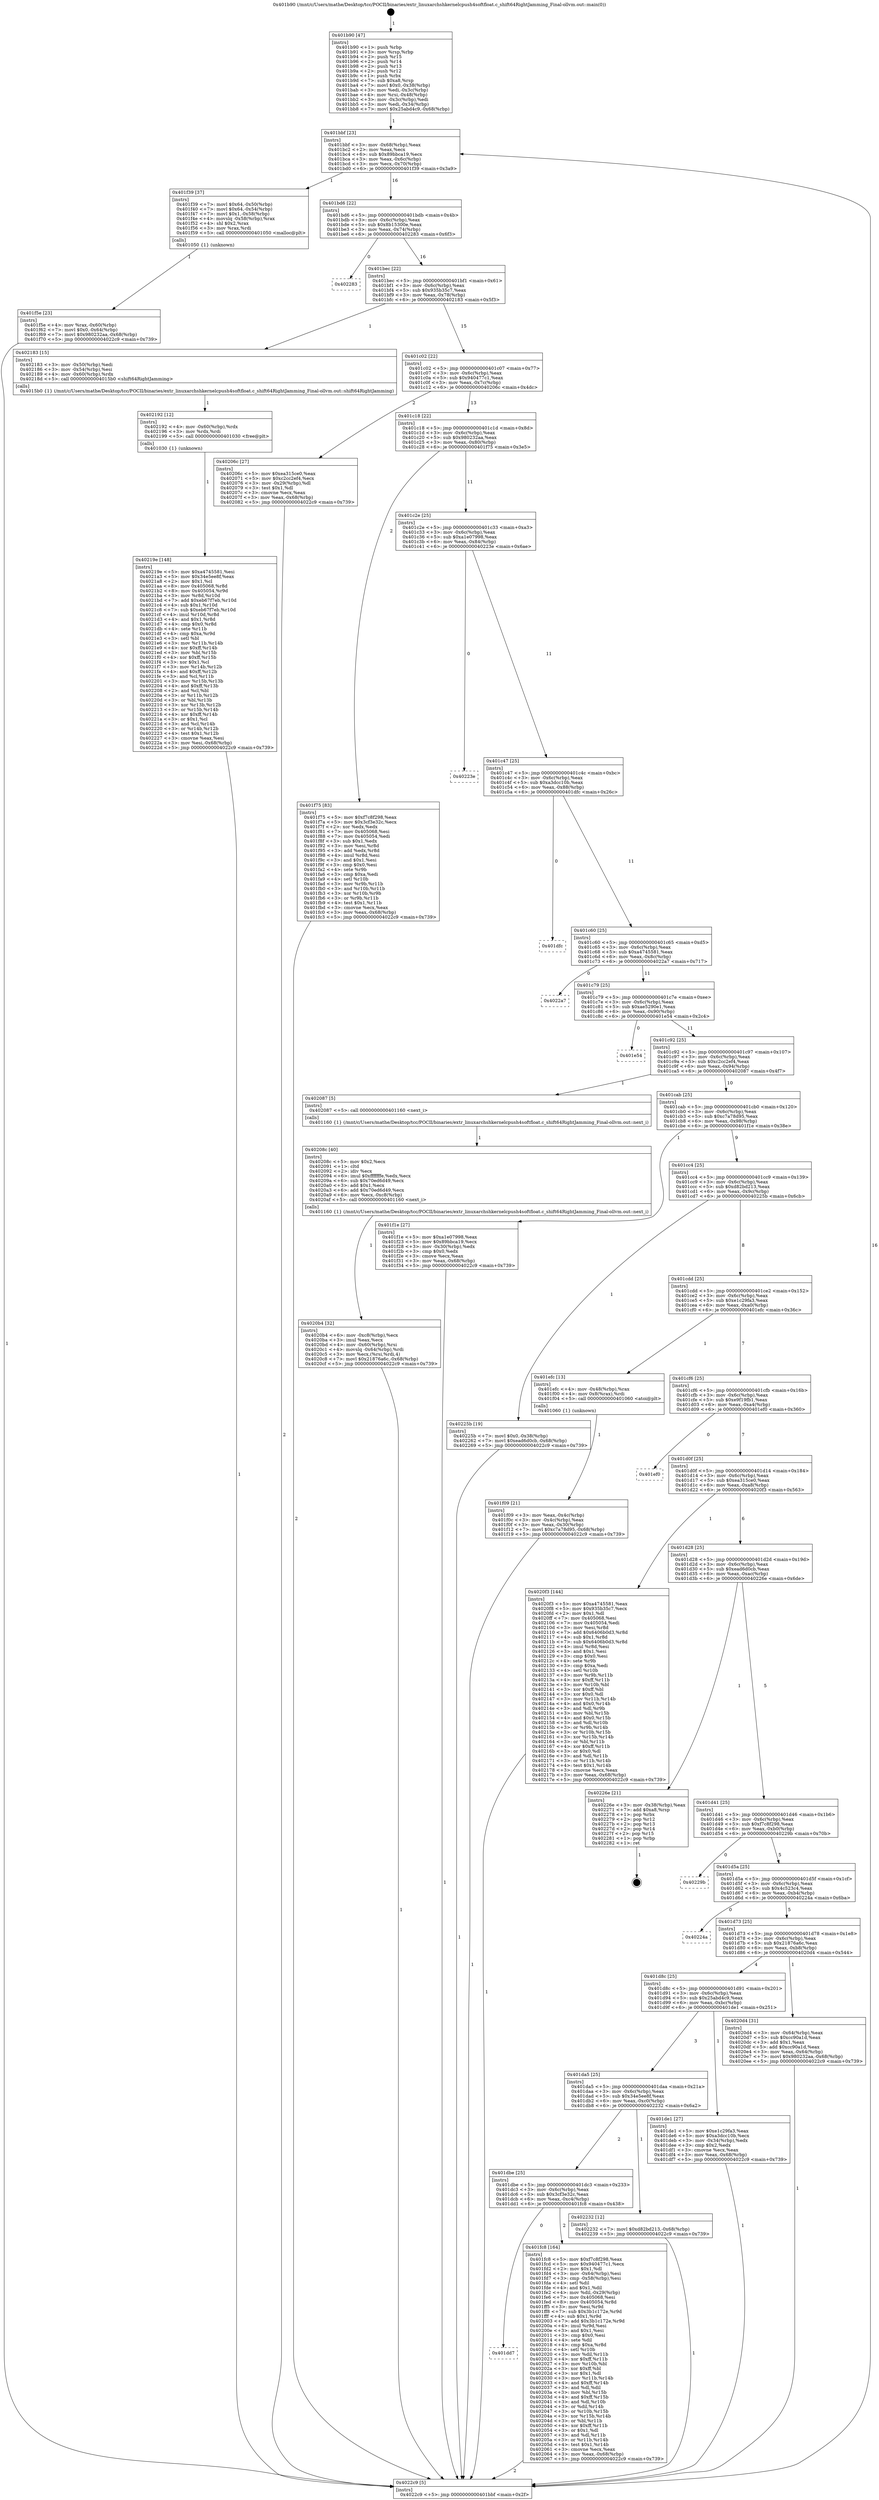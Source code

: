 digraph "0x401b90" {
  label = "0x401b90 (/mnt/c/Users/mathe/Desktop/tcc/POCII/binaries/extr_linuxarchshkernelcpush4softfloat.c_shift64RightJamming_Final-ollvm.out::main(0))"
  labelloc = "t"
  node[shape=record]

  Entry [label="",width=0.3,height=0.3,shape=circle,fillcolor=black,style=filled]
  "0x401bbf" [label="{
     0x401bbf [23]\l
     | [instrs]\l
     &nbsp;&nbsp;0x401bbf \<+3\>: mov -0x68(%rbp),%eax\l
     &nbsp;&nbsp;0x401bc2 \<+2\>: mov %eax,%ecx\l
     &nbsp;&nbsp;0x401bc4 \<+6\>: sub $0x89bbca19,%ecx\l
     &nbsp;&nbsp;0x401bca \<+3\>: mov %eax,-0x6c(%rbp)\l
     &nbsp;&nbsp;0x401bcd \<+3\>: mov %ecx,-0x70(%rbp)\l
     &nbsp;&nbsp;0x401bd0 \<+6\>: je 0000000000401f39 \<main+0x3a9\>\l
  }"]
  "0x401f39" [label="{
     0x401f39 [37]\l
     | [instrs]\l
     &nbsp;&nbsp;0x401f39 \<+7\>: movl $0x64,-0x50(%rbp)\l
     &nbsp;&nbsp;0x401f40 \<+7\>: movl $0x64,-0x54(%rbp)\l
     &nbsp;&nbsp;0x401f47 \<+7\>: movl $0x1,-0x58(%rbp)\l
     &nbsp;&nbsp;0x401f4e \<+4\>: movslq -0x58(%rbp),%rax\l
     &nbsp;&nbsp;0x401f52 \<+4\>: shl $0x2,%rax\l
     &nbsp;&nbsp;0x401f56 \<+3\>: mov %rax,%rdi\l
     &nbsp;&nbsp;0x401f59 \<+5\>: call 0000000000401050 \<malloc@plt\>\l
     | [calls]\l
     &nbsp;&nbsp;0x401050 \{1\} (unknown)\l
  }"]
  "0x401bd6" [label="{
     0x401bd6 [22]\l
     | [instrs]\l
     &nbsp;&nbsp;0x401bd6 \<+5\>: jmp 0000000000401bdb \<main+0x4b\>\l
     &nbsp;&nbsp;0x401bdb \<+3\>: mov -0x6c(%rbp),%eax\l
     &nbsp;&nbsp;0x401bde \<+5\>: sub $0x8b15300e,%eax\l
     &nbsp;&nbsp;0x401be3 \<+3\>: mov %eax,-0x74(%rbp)\l
     &nbsp;&nbsp;0x401be6 \<+6\>: je 0000000000402283 \<main+0x6f3\>\l
  }"]
  Exit [label="",width=0.3,height=0.3,shape=circle,fillcolor=black,style=filled,peripheries=2]
  "0x402283" [label="{
     0x402283\l
  }", style=dashed]
  "0x401bec" [label="{
     0x401bec [22]\l
     | [instrs]\l
     &nbsp;&nbsp;0x401bec \<+5\>: jmp 0000000000401bf1 \<main+0x61\>\l
     &nbsp;&nbsp;0x401bf1 \<+3\>: mov -0x6c(%rbp),%eax\l
     &nbsp;&nbsp;0x401bf4 \<+5\>: sub $0x935b35c7,%eax\l
     &nbsp;&nbsp;0x401bf9 \<+3\>: mov %eax,-0x78(%rbp)\l
     &nbsp;&nbsp;0x401bfc \<+6\>: je 0000000000402183 \<main+0x5f3\>\l
  }"]
  "0x40219e" [label="{
     0x40219e [148]\l
     | [instrs]\l
     &nbsp;&nbsp;0x40219e \<+5\>: mov $0xa4745581,%esi\l
     &nbsp;&nbsp;0x4021a3 \<+5\>: mov $0x34e5ee8f,%eax\l
     &nbsp;&nbsp;0x4021a8 \<+2\>: mov $0x1,%cl\l
     &nbsp;&nbsp;0x4021aa \<+8\>: mov 0x405068,%r8d\l
     &nbsp;&nbsp;0x4021b2 \<+8\>: mov 0x405054,%r9d\l
     &nbsp;&nbsp;0x4021ba \<+3\>: mov %r8d,%r10d\l
     &nbsp;&nbsp;0x4021bd \<+7\>: add $0xeb67f7eb,%r10d\l
     &nbsp;&nbsp;0x4021c4 \<+4\>: sub $0x1,%r10d\l
     &nbsp;&nbsp;0x4021c8 \<+7\>: sub $0xeb67f7eb,%r10d\l
     &nbsp;&nbsp;0x4021cf \<+4\>: imul %r10d,%r8d\l
     &nbsp;&nbsp;0x4021d3 \<+4\>: and $0x1,%r8d\l
     &nbsp;&nbsp;0x4021d7 \<+4\>: cmp $0x0,%r8d\l
     &nbsp;&nbsp;0x4021db \<+4\>: sete %r11b\l
     &nbsp;&nbsp;0x4021df \<+4\>: cmp $0xa,%r9d\l
     &nbsp;&nbsp;0x4021e3 \<+3\>: setl %bl\l
     &nbsp;&nbsp;0x4021e6 \<+3\>: mov %r11b,%r14b\l
     &nbsp;&nbsp;0x4021e9 \<+4\>: xor $0xff,%r14b\l
     &nbsp;&nbsp;0x4021ed \<+3\>: mov %bl,%r15b\l
     &nbsp;&nbsp;0x4021f0 \<+4\>: xor $0xff,%r15b\l
     &nbsp;&nbsp;0x4021f4 \<+3\>: xor $0x1,%cl\l
     &nbsp;&nbsp;0x4021f7 \<+3\>: mov %r14b,%r12b\l
     &nbsp;&nbsp;0x4021fa \<+4\>: and $0xff,%r12b\l
     &nbsp;&nbsp;0x4021fe \<+3\>: and %cl,%r11b\l
     &nbsp;&nbsp;0x402201 \<+3\>: mov %r15b,%r13b\l
     &nbsp;&nbsp;0x402204 \<+4\>: and $0xff,%r13b\l
     &nbsp;&nbsp;0x402208 \<+2\>: and %cl,%bl\l
     &nbsp;&nbsp;0x40220a \<+3\>: or %r11b,%r12b\l
     &nbsp;&nbsp;0x40220d \<+3\>: or %bl,%r13b\l
     &nbsp;&nbsp;0x402210 \<+3\>: xor %r13b,%r12b\l
     &nbsp;&nbsp;0x402213 \<+3\>: or %r15b,%r14b\l
     &nbsp;&nbsp;0x402216 \<+4\>: xor $0xff,%r14b\l
     &nbsp;&nbsp;0x40221a \<+3\>: or $0x1,%cl\l
     &nbsp;&nbsp;0x40221d \<+3\>: and %cl,%r14b\l
     &nbsp;&nbsp;0x402220 \<+3\>: or %r14b,%r12b\l
     &nbsp;&nbsp;0x402223 \<+4\>: test $0x1,%r12b\l
     &nbsp;&nbsp;0x402227 \<+3\>: cmovne %eax,%esi\l
     &nbsp;&nbsp;0x40222a \<+3\>: mov %esi,-0x68(%rbp)\l
     &nbsp;&nbsp;0x40222d \<+5\>: jmp 00000000004022c9 \<main+0x739\>\l
  }"]
  "0x402183" [label="{
     0x402183 [15]\l
     | [instrs]\l
     &nbsp;&nbsp;0x402183 \<+3\>: mov -0x50(%rbp),%edi\l
     &nbsp;&nbsp;0x402186 \<+3\>: mov -0x54(%rbp),%esi\l
     &nbsp;&nbsp;0x402189 \<+4\>: mov -0x60(%rbp),%rdx\l
     &nbsp;&nbsp;0x40218d \<+5\>: call 00000000004015b0 \<shift64RightJamming\>\l
     | [calls]\l
     &nbsp;&nbsp;0x4015b0 \{1\} (/mnt/c/Users/mathe/Desktop/tcc/POCII/binaries/extr_linuxarchshkernelcpush4softfloat.c_shift64RightJamming_Final-ollvm.out::shift64RightJamming)\l
  }"]
  "0x401c02" [label="{
     0x401c02 [22]\l
     | [instrs]\l
     &nbsp;&nbsp;0x401c02 \<+5\>: jmp 0000000000401c07 \<main+0x77\>\l
     &nbsp;&nbsp;0x401c07 \<+3\>: mov -0x6c(%rbp),%eax\l
     &nbsp;&nbsp;0x401c0a \<+5\>: sub $0x940477c1,%eax\l
     &nbsp;&nbsp;0x401c0f \<+3\>: mov %eax,-0x7c(%rbp)\l
     &nbsp;&nbsp;0x401c12 \<+6\>: je 000000000040206c \<main+0x4dc\>\l
  }"]
  "0x402192" [label="{
     0x402192 [12]\l
     | [instrs]\l
     &nbsp;&nbsp;0x402192 \<+4\>: mov -0x60(%rbp),%rdx\l
     &nbsp;&nbsp;0x402196 \<+3\>: mov %rdx,%rdi\l
     &nbsp;&nbsp;0x402199 \<+5\>: call 0000000000401030 \<free@plt\>\l
     | [calls]\l
     &nbsp;&nbsp;0x401030 \{1\} (unknown)\l
  }"]
  "0x40206c" [label="{
     0x40206c [27]\l
     | [instrs]\l
     &nbsp;&nbsp;0x40206c \<+5\>: mov $0xea315ce0,%eax\l
     &nbsp;&nbsp;0x402071 \<+5\>: mov $0xc2cc2ef4,%ecx\l
     &nbsp;&nbsp;0x402076 \<+3\>: mov -0x29(%rbp),%dl\l
     &nbsp;&nbsp;0x402079 \<+3\>: test $0x1,%dl\l
     &nbsp;&nbsp;0x40207c \<+3\>: cmovne %ecx,%eax\l
     &nbsp;&nbsp;0x40207f \<+3\>: mov %eax,-0x68(%rbp)\l
     &nbsp;&nbsp;0x402082 \<+5\>: jmp 00000000004022c9 \<main+0x739\>\l
  }"]
  "0x401c18" [label="{
     0x401c18 [22]\l
     | [instrs]\l
     &nbsp;&nbsp;0x401c18 \<+5\>: jmp 0000000000401c1d \<main+0x8d\>\l
     &nbsp;&nbsp;0x401c1d \<+3\>: mov -0x6c(%rbp),%eax\l
     &nbsp;&nbsp;0x401c20 \<+5\>: sub $0x980232aa,%eax\l
     &nbsp;&nbsp;0x401c25 \<+3\>: mov %eax,-0x80(%rbp)\l
     &nbsp;&nbsp;0x401c28 \<+6\>: je 0000000000401f75 \<main+0x3e5\>\l
  }"]
  "0x4020b4" [label="{
     0x4020b4 [32]\l
     | [instrs]\l
     &nbsp;&nbsp;0x4020b4 \<+6\>: mov -0xc8(%rbp),%ecx\l
     &nbsp;&nbsp;0x4020ba \<+3\>: imul %eax,%ecx\l
     &nbsp;&nbsp;0x4020bd \<+4\>: mov -0x60(%rbp),%rsi\l
     &nbsp;&nbsp;0x4020c1 \<+4\>: movslq -0x64(%rbp),%rdi\l
     &nbsp;&nbsp;0x4020c5 \<+3\>: mov %ecx,(%rsi,%rdi,4)\l
     &nbsp;&nbsp;0x4020c8 \<+7\>: movl $0x21876a6c,-0x68(%rbp)\l
     &nbsp;&nbsp;0x4020cf \<+5\>: jmp 00000000004022c9 \<main+0x739\>\l
  }"]
  "0x401f75" [label="{
     0x401f75 [83]\l
     | [instrs]\l
     &nbsp;&nbsp;0x401f75 \<+5\>: mov $0xf7c8f298,%eax\l
     &nbsp;&nbsp;0x401f7a \<+5\>: mov $0x3cf3e32c,%ecx\l
     &nbsp;&nbsp;0x401f7f \<+2\>: xor %edx,%edx\l
     &nbsp;&nbsp;0x401f81 \<+7\>: mov 0x405068,%esi\l
     &nbsp;&nbsp;0x401f88 \<+7\>: mov 0x405054,%edi\l
     &nbsp;&nbsp;0x401f8f \<+3\>: sub $0x1,%edx\l
     &nbsp;&nbsp;0x401f92 \<+3\>: mov %esi,%r8d\l
     &nbsp;&nbsp;0x401f95 \<+3\>: add %edx,%r8d\l
     &nbsp;&nbsp;0x401f98 \<+4\>: imul %r8d,%esi\l
     &nbsp;&nbsp;0x401f9c \<+3\>: and $0x1,%esi\l
     &nbsp;&nbsp;0x401f9f \<+3\>: cmp $0x0,%esi\l
     &nbsp;&nbsp;0x401fa2 \<+4\>: sete %r9b\l
     &nbsp;&nbsp;0x401fa6 \<+3\>: cmp $0xa,%edi\l
     &nbsp;&nbsp;0x401fa9 \<+4\>: setl %r10b\l
     &nbsp;&nbsp;0x401fad \<+3\>: mov %r9b,%r11b\l
     &nbsp;&nbsp;0x401fb0 \<+3\>: and %r10b,%r11b\l
     &nbsp;&nbsp;0x401fb3 \<+3\>: xor %r10b,%r9b\l
     &nbsp;&nbsp;0x401fb6 \<+3\>: or %r9b,%r11b\l
     &nbsp;&nbsp;0x401fb9 \<+4\>: test $0x1,%r11b\l
     &nbsp;&nbsp;0x401fbd \<+3\>: cmovne %ecx,%eax\l
     &nbsp;&nbsp;0x401fc0 \<+3\>: mov %eax,-0x68(%rbp)\l
     &nbsp;&nbsp;0x401fc3 \<+5\>: jmp 00000000004022c9 \<main+0x739\>\l
  }"]
  "0x401c2e" [label="{
     0x401c2e [25]\l
     | [instrs]\l
     &nbsp;&nbsp;0x401c2e \<+5\>: jmp 0000000000401c33 \<main+0xa3\>\l
     &nbsp;&nbsp;0x401c33 \<+3\>: mov -0x6c(%rbp),%eax\l
     &nbsp;&nbsp;0x401c36 \<+5\>: sub $0xa1e07998,%eax\l
     &nbsp;&nbsp;0x401c3b \<+6\>: mov %eax,-0x84(%rbp)\l
     &nbsp;&nbsp;0x401c41 \<+6\>: je 000000000040223e \<main+0x6ae\>\l
  }"]
  "0x40208c" [label="{
     0x40208c [40]\l
     | [instrs]\l
     &nbsp;&nbsp;0x40208c \<+5\>: mov $0x2,%ecx\l
     &nbsp;&nbsp;0x402091 \<+1\>: cltd\l
     &nbsp;&nbsp;0x402092 \<+2\>: idiv %ecx\l
     &nbsp;&nbsp;0x402094 \<+6\>: imul $0xfffffffe,%edx,%ecx\l
     &nbsp;&nbsp;0x40209a \<+6\>: sub $0x70ed6d49,%ecx\l
     &nbsp;&nbsp;0x4020a0 \<+3\>: add $0x1,%ecx\l
     &nbsp;&nbsp;0x4020a3 \<+6\>: add $0x70ed6d49,%ecx\l
     &nbsp;&nbsp;0x4020a9 \<+6\>: mov %ecx,-0xc8(%rbp)\l
     &nbsp;&nbsp;0x4020af \<+5\>: call 0000000000401160 \<next_i\>\l
     | [calls]\l
     &nbsp;&nbsp;0x401160 \{1\} (/mnt/c/Users/mathe/Desktop/tcc/POCII/binaries/extr_linuxarchshkernelcpush4softfloat.c_shift64RightJamming_Final-ollvm.out::next_i)\l
  }"]
  "0x40223e" [label="{
     0x40223e\l
  }", style=dashed]
  "0x401c47" [label="{
     0x401c47 [25]\l
     | [instrs]\l
     &nbsp;&nbsp;0x401c47 \<+5\>: jmp 0000000000401c4c \<main+0xbc\>\l
     &nbsp;&nbsp;0x401c4c \<+3\>: mov -0x6c(%rbp),%eax\l
     &nbsp;&nbsp;0x401c4f \<+5\>: sub $0xa3dcc10b,%eax\l
     &nbsp;&nbsp;0x401c54 \<+6\>: mov %eax,-0x88(%rbp)\l
     &nbsp;&nbsp;0x401c5a \<+6\>: je 0000000000401dfc \<main+0x26c\>\l
  }"]
  "0x401dd7" [label="{
     0x401dd7\l
  }", style=dashed]
  "0x401dfc" [label="{
     0x401dfc\l
  }", style=dashed]
  "0x401c60" [label="{
     0x401c60 [25]\l
     | [instrs]\l
     &nbsp;&nbsp;0x401c60 \<+5\>: jmp 0000000000401c65 \<main+0xd5\>\l
     &nbsp;&nbsp;0x401c65 \<+3\>: mov -0x6c(%rbp),%eax\l
     &nbsp;&nbsp;0x401c68 \<+5\>: sub $0xa4745581,%eax\l
     &nbsp;&nbsp;0x401c6d \<+6\>: mov %eax,-0x8c(%rbp)\l
     &nbsp;&nbsp;0x401c73 \<+6\>: je 00000000004022a7 \<main+0x717\>\l
  }"]
  "0x401fc8" [label="{
     0x401fc8 [164]\l
     | [instrs]\l
     &nbsp;&nbsp;0x401fc8 \<+5\>: mov $0xf7c8f298,%eax\l
     &nbsp;&nbsp;0x401fcd \<+5\>: mov $0x940477c1,%ecx\l
     &nbsp;&nbsp;0x401fd2 \<+2\>: mov $0x1,%dl\l
     &nbsp;&nbsp;0x401fd4 \<+3\>: mov -0x64(%rbp),%esi\l
     &nbsp;&nbsp;0x401fd7 \<+3\>: cmp -0x58(%rbp),%esi\l
     &nbsp;&nbsp;0x401fda \<+4\>: setl %dil\l
     &nbsp;&nbsp;0x401fde \<+4\>: and $0x1,%dil\l
     &nbsp;&nbsp;0x401fe2 \<+4\>: mov %dil,-0x29(%rbp)\l
     &nbsp;&nbsp;0x401fe6 \<+7\>: mov 0x405068,%esi\l
     &nbsp;&nbsp;0x401fed \<+8\>: mov 0x405054,%r8d\l
     &nbsp;&nbsp;0x401ff5 \<+3\>: mov %esi,%r9d\l
     &nbsp;&nbsp;0x401ff8 \<+7\>: sub $0x3b1c172e,%r9d\l
     &nbsp;&nbsp;0x401fff \<+4\>: sub $0x1,%r9d\l
     &nbsp;&nbsp;0x402003 \<+7\>: add $0x3b1c172e,%r9d\l
     &nbsp;&nbsp;0x40200a \<+4\>: imul %r9d,%esi\l
     &nbsp;&nbsp;0x40200e \<+3\>: and $0x1,%esi\l
     &nbsp;&nbsp;0x402011 \<+3\>: cmp $0x0,%esi\l
     &nbsp;&nbsp;0x402014 \<+4\>: sete %dil\l
     &nbsp;&nbsp;0x402018 \<+4\>: cmp $0xa,%r8d\l
     &nbsp;&nbsp;0x40201c \<+4\>: setl %r10b\l
     &nbsp;&nbsp;0x402020 \<+3\>: mov %dil,%r11b\l
     &nbsp;&nbsp;0x402023 \<+4\>: xor $0xff,%r11b\l
     &nbsp;&nbsp;0x402027 \<+3\>: mov %r10b,%bl\l
     &nbsp;&nbsp;0x40202a \<+3\>: xor $0xff,%bl\l
     &nbsp;&nbsp;0x40202d \<+3\>: xor $0x1,%dl\l
     &nbsp;&nbsp;0x402030 \<+3\>: mov %r11b,%r14b\l
     &nbsp;&nbsp;0x402033 \<+4\>: and $0xff,%r14b\l
     &nbsp;&nbsp;0x402037 \<+3\>: and %dl,%dil\l
     &nbsp;&nbsp;0x40203a \<+3\>: mov %bl,%r15b\l
     &nbsp;&nbsp;0x40203d \<+4\>: and $0xff,%r15b\l
     &nbsp;&nbsp;0x402041 \<+3\>: and %dl,%r10b\l
     &nbsp;&nbsp;0x402044 \<+3\>: or %dil,%r14b\l
     &nbsp;&nbsp;0x402047 \<+3\>: or %r10b,%r15b\l
     &nbsp;&nbsp;0x40204a \<+3\>: xor %r15b,%r14b\l
     &nbsp;&nbsp;0x40204d \<+3\>: or %bl,%r11b\l
     &nbsp;&nbsp;0x402050 \<+4\>: xor $0xff,%r11b\l
     &nbsp;&nbsp;0x402054 \<+3\>: or $0x1,%dl\l
     &nbsp;&nbsp;0x402057 \<+3\>: and %dl,%r11b\l
     &nbsp;&nbsp;0x40205a \<+3\>: or %r11b,%r14b\l
     &nbsp;&nbsp;0x40205d \<+4\>: test $0x1,%r14b\l
     &nbsp;&nbsp;0x402061 \<+3\>: cmovne %ecx,%eax\l
     &nbsp;&nbsp;0x402064 \<+3\>: mov %eax,-0x68(%rbp)\l
     &nbsp;&nbsp;0x402067 \<+5\>: jmp 00000000004022c9 \<main+0x739\>\l
  }"]
  "0x4022a7" [label="{
     0x4022a7\l
  }", style=dashed]
  "0x401c79" [label="{
     0x401c79 [25]\l
     | [instrs]\l
     &nbsp;&nbsp;0x401c79 \<+5\>: jmp 0000000000401c7e \<main+0xee\>\l
     &nbsp;&nbsp;0x401c7e \<+3\>: mov -0x6c(%rbp),%eax\l
     &nbsp;&nbsp;0x401c81 \<+5\>: sub $0xae5290e1,%eax\l
     &nbsp;&nbsp;0x401c86 \<+6\>: mov %eax,-0x90(%rbp)\l
     &nbsp;&nbsp;0x401c8c \<+6\>: je 0000000000401e54 \<main+0x2c4\>\l
  }"]
  "0x401dbe" [label="{
     0x401dbe [25]\l
     | [instrs]\l
     &nbsp;&nbsp;0x401dbe \<+5\>: jmp 0000000000401dc3 \<main+0x233\>\l
     &nbsp;&nbsp;0x401dc3 \<+3\>: mov -0x6c(%rbp),%eax\l
     &nbsp;&nbsp;0x401dc6 \<+5\>: sub $0x3cf3e32c,%eax\l
     &nbsp;&nbsp;0x401dcb \<+6\>: mov %eax,-0xc4(%rbp)\l
     &nbsp;&nbsp;0x401dd1 \<+6\>: je 0000000000401fc8 \<main+0x438\>\l
  }"]
  "0x401e54" [label="{
     0x401e54\l
  }", style=dashed]
  "0x401c92" [label="{
     0x401c92 [25]\l
     | [instrs]\l
     &nbsp;&nbsp;0x401c92 \<+5\>: jmp 0000000000401c97 \<main+0x107\>\l
     &nbsp;&nbsp;0x401c97 \<+3\>: mov -0x6c(%rbp),%eax\l
     &nbsp;&nbsp;0x401c9a \<+5\>: sub $0xc2cc2ef4,%eax\l
     &nbsp;&nbsp;0x401c9f \<+6\>: mov %eax,-0x94(%rbp)\l
     &nbsp;&nbsp;0x401ca5 \<+6\>: je 0000000000402087 \<main+0x4f7\>\l
  }"]
  "0x402232" [label="{
     0x402232 [12]\l
     | [instrs]\l
     &nbsp;&nbsp;0x402232 \<+7\>: movl $0xd82bd213,-0x68(%rbp)\l
     &nbsp;&nbsp;0x402239 \<+5\>: jmp 00000000004022c9 \<main+0x739\>\l
  }"]
  "0x402087" [label="{
     0x402087 [5]\l
     | [instrs]\l
     &nbsp;&nbsp;0x402087 \<+5\>: call 0000000000401160 \<next_i\>\l
     | [calls]\l
     &nbsp;&nbsp;0x401160 \{1\} (/mnt/c/Users/mathe/Desktop/tcc/POCII/binaries/extr_linuxarchshkernelcpush4softfloat.c_shift64RightJamming_Final-ollvm.out::next_i)\l
  }"]
  "0x401cab" [label="{
     0x401cab [25]\l
     | [instrs]\l
     &nbsp;&nbsp;0x401cab \<+5\>: jmp 0000000000401cb0 \<main+0x120\>\l
     &nbsp;&nbsp;0x401cb0 \<+3\>: mov -0x6c(%rbp),%eax\l
     &nbsp;&nbsp;0x401cb3 \<+5\>: sub $0xc7a78d95,%eax\l
     &nbsp;&nbsp;0x401cb8 \<+6\>: mov %eax,-0x98(%rbp)\l
     &nbsp;&nbsp;0x401cbe \<+6\>: je 0000000000401f1e \<main+0x38e\>\l
  }"]
  "0x401f5e" [label="{
     0x401f5e [23]\l
     | [instrs]\l
     &nbsp;&nbsp;0x401f5e \<+4\>: mov %rax,-0x60(%rbp)\l
     &nbsp;&nbsp;0x401f62 \<+7\>: movl $0x0,-0x64(%rbp)\l
     &nbsp;&nbsp;0x401f69 \<+7\>: movl $0x980232aa,-0x68(%rbp)\l
     &nbsp;&nbsp;0x401f70 \<+5\>: jmp 00000000004022c9 \<main+0x739\>\l
  }"]
  "0x401f1e" [label="{
     0x401f1e [27]\l
     | [instrs]\l
     &nbsp;&nbsp;0x401f1e \<+5\>: mov $0xa1e07998,%eax\l
     &nbsp;&nbsp;0x401f23 \<+5\>: mov $0x89bbca19,%ecx\l
     &nbsp;&nbsp;0x401f28 \<+3\>: mov -0x30(%rbp),%edx\l
     &nbsp;&nbsp;0x401f2b \<+3\>: cmp $0x0,%edx\l
     &nbsp;&nbsp;0x401f2e \<+3\>: cmove %ecx,%eax\l
     &nbsp;&nbsp;0x401f31 \<+3\>: mov %eax,-0x68(%rbp)\l
     &nbsp;&nbsp;0x401f34 \<+5\>: jmp 00000000004022c9 \<main+0x739\>\l
  }"]
  "0x401cc4" [label="{
     0x401cc4 [25]\l
     | [instrs]\l
     &nbsp;&nbsp;0x401cc4 \<+5\>: jmp 0000000000401cc9 \<main+0x139\>\l
     &nbsp;&nbsp;0x401cc9 \<+3\>: mov -0x6c(%rbp),%eax\l
     &nbsp;&nbsp;0x401ccc \<+5\>: sub $0xd82bd213,%eax\l
     &nbsp;&nbsp;0x401cd1 \<+6\>: mov %eax,-0x9c(%rbp)\l
     &nbsp;&nbsp;0x401cd7 \<+6\>: je 000000000040225b \<main+0x6cb\>\l
  }"]
  "0x401f09" [label="{
     0x401f09 [21]\l
     | [instrs]\l
     &nbsp;&nbsp;0x401f09 \<+3\>: mov %eax,-0x4c(%rbp)\l
     &nbsp;&nbsp;0x401f0c \<+3\>: mov -0x4c(%rbp),%eax\l
     &nbsp;&nbsp;0x401f0f \<+3\>: mov %eax,-0x30(%rbp)\l
     &nbsp;&nbsp;0x401f12 \<+7\>: movl $0xc7a78d95,-0x68(%rbp)\l
     &nbsp;&nbsp;0x401f19 \<+5\>: jmp 00000000004022c9 \<main+0x739\>\l
  }"]
  "0x40225b" [label="{
     0x40225b [19]\l
     | [instrs]\l
     &nbsp;&nbsp;0x40225b \<+7\>: movl $0x0,-0x38(%rbp)\l
     &nbsp;&nbsp;0x402262 \<+7\>: movl $0xead6d0cb,-0x68(%rbp)\l
     &nbsp;&nbsp;0x402269 \<+5\>: jmp 00000000004022c9 \<main+0x739\>\l
  }"]
  "0x401cdd" [label="{
     0x401cdd [25]\l
     | [instrs]\l
     &nbsp;&nbsp;0x401cdd \<+5\>: jmp 0000000000401ce2 \<main+0x152\>\l
     &nbsp;&nbsp;0x401ce2 \<+3\>: mov -0x6c(%rbp),%eax\l
     &nbsp;&nbsp;0x401ce5 \<+5\>: sub $0xe1c29fa3,%eax\l
     &nbsp;&nbsp;0x401cea \<+6\>: mov %eax,-0xa0(%rbp)\l
     &nbsp;&nbsp;0x401cf0 \<+6\>: je 0000000000401efc \<main+0x36c\>\l
  }"]
  "0x401b90" [label="{
     0x401b90 [47]\l
     | [instrs]\l
     &nbsp;&nbsp;0x401b90 \<+1\>: push %rbp\l
     &nbsp;&nbsp;0x401b91 \<+3\>: mov %rsp,%rbp\l
     &nbsp;&nbsp;0x401b94 \<+2\>: push %r15\l
     &nbsp;&nbsp;0x401b96 \<+2\>: push %r14\l
     &nbsp;&nbsp;0x401b98 \<+2\>: push %r13\l
     &nbsp;&nbsp;0x401b9a \<+2\>: push %r12\l
     &nbsp;&nbsp;0x401b9c \<+1\>: push %rbx\l
     &nbsp;&nbsp;0x401b9d \<+7\>: sub $0xa8,%rsp\l
     &nbsp;&nbsp;0x401ba4 \<+7\>: movl $0x0,-0x38(%rbp)\l
     &nbsp;&nbsp;0x401bab \<+3\>: mov %edi,-0x3c(%rbp)\l
     &nbsp;&nbsp;0x401bae \<+4\>: mov %rsi,-0x48(%rbp)\l
     &nbsp;&nbsp;0x401bb2 \<+3\>: mov -0x3c(%rbp),%edi\l
     &nbsp;&nbsp;0x401bb5 \<+3\>: mov %edi,-0x34(%rbp)\l
     &nbsp;&nbsp;0x401bb8 \<+7\>: movl $0x25abd4c9,-0x68(%rbp)\l
  }"]
  "0x401efc" [label="{
     0x401efc [13]\l
     | [instrs]\l
     &nbsp;&nbsp;0x401efc \<+4\>: mov -0x48(%rbp),%rax\l
     &nbsp;&nbsp;0x401f00 \<+4\>: mov 0x8(%rax),%rdi\l
     &nbsp;&nbsp;0x401f04 \<+5\>: call 0000000000401060 \<atoi@plt\>\l
     | [calls]\l
     &nbsp;&nbsp;0x401060 \{1\} (unknown)\l
  }"]
  "0x401cf6" [label="{
     0x401cf6 [25]\l
     | [instrs]\l
     &nbsp;&nbsp;0x401cf6 \<+5\>: jmp 0000000000401cfb \<main+0x16b\>\l
     &nbsp;&nbsp;0x401cfb \<+3\>: mov -0x6c(%rbp),%eax\l
     &nbsp;&nbsp;0x401cfe \<+5\>: sub $0xe9f19fb1,%eax\l
     &nbsp;&nbsp;0x401d03 \<+6\>: mov %eax,-0xa4(%rbp)\l
     &nbsp;&nbsp;0x401d09 \<+6\>: je 0000000000401ef0 \<main+0x360\>\l
  }"]
  "0x4022c9" [label="{
     0x4022c9 [5]\l
     | [instrs]\l
     &nbsp;&nbsp;0x4022c9 \<+5\>: jmp 0000000000401bbf \<main+0x2f\>\l
  }"]
  "0x401ef0" [label="{
     0x401ef0\l
  }", style=dashed]
  "0x401d0f" [label="{
     0x401d0f [25]\l
     | [instrs]\l
     &nbsp;&nbsp;0x401d0f \<+5\>: jmp 0000000000401d14 \<main+0x184\>\l
     &nbsp;&nbsp;0x401d14 \<+3\>: mov -0x6c(%rbp),%eax\l
     &nbsp;&nbsp;0x401d17 \<+5\>: sub $0xea315ce0,%eax\l
     &nbsp;&nbsp;0x401d1c \<+6\>: mov %eax,-0xa8(%rbp)\l
     &nbsp;&nbsp;0x401d22 \<+6\>: je 00000000004020f3 \<main+0x563\>\l
  }"]
  "0x401da5" [label="{
     0x401da5 [25]\l
     | [instrs]\l
     &nbsp;&nbsp;0x401da5 \<+5\>: jmp 0000000000401daa \<main+0x21a\>\l
     &nbsp;&nbsp;0x401daa \<+3\>: mov -0x6c(%rbp),%eax\l
     &nbsp;&nbsp;0x401dad \<+5\>: sub $0x34e5ee8f,%eax\l
     &nbsp;&nbsp;0x401db2 \<+6\>: mov %eax,-0xc0(%rbp)\l
     &nbsp;&nbsp;0x401db8 \<+6\>: je 0000000000402232 \<main+0x6a2\>\l
  }"]
  "0x4020f3" [label="{
     0x4020f3 [144]\l
     | [instrs]\l
     &nbsp;&nbsp;0x4020f3 \<+5\>: mov $0xa4745581,%eax\l
     &nbsp;&nbsp;0x4020f8 \<+5\>: mov $0x935b35c7,%ecx\l
     &nbsp;&nbsp;0x4020fd \<+2\>: mov $0x1,%dl\l
     &nbsp;&nbsp;0x4020ff \<+7\>: mov 0x405068,%esi\l
     &nbsp;&nbsp;0x402106 \<+7\>: mov 0x405054,%edi\l
     &nbsp;&nbsp;0x40210d \<+3\>: mov %esi,%r8d\l
     &nbsp;&nbsp;0x402110 \<+7\>: add $0x6406b0d3,%r8d\l
     &nbsp;&nbsp;0x402117 \<+4\>: sub $0x1,%r8d\l
     &nbsp;&nbsp;0x40211b \<+7\>: sub $0x6406b0d3,%r8d\l
     &nbsp;&nbsp;0x402122 \<+4\>: imul %r8d,%esi\l
     &nbsp;&nbsp;0x402126 \<+3\>: and $0x1,%esi\l
     &nbsp;&nbsp;0x402129 \<+3\>: cmp $0x0,%esi\l
     &nbsp;&nbsp;0x40212c \<+4\>: sete %r9b\l
     &nbsp;&nbsp;0x402130 \<+3\>: cmp $0xa,%edi\l
     &nbsp;&nbsp;0x402133 \<+4\>: setl %r10b\l
     &nbsp;&nbsp;0x402137 \<+3\>: mov %r9b,%r11b\l
     &nbsp;&nbsp;0x40213a \<+4\>: xor $0xff,%r11b\l
     &nbsp;&nbsp;0x40213e \<+3\>: mov %r10b,%bl\l
     &nbsp;&nbsp;0x402141 \<+3\>: xor $0xff,%bl\l
     &nbsp;&nbsp;0x402144 \<+3\>: xor $0x0,%dl\l
     &nbsp;&nbsp;0x402147 \<+3\>: mov %r11b,%r14b\l
     &nbsp;&nbsp;0x40214a \<+4\>: and $0x0,%r14b\l
     &nbsp;&nbsp;0x40214e \<+3\>: and %dl,%r9b\l
     &nbsp;&nbsp;0x402151 \<+3\>: mov %bl,%r15b\l
     &nbsp;&nbsp;0x402154 \<+4\>: and $0x0,%r15b\l
     &nbsp;&nbsp;0x402158 \<+3\>: and %dl,%r10b\l
     &nbsp;&nbsp;0x40215b \<+3\>: or %r9b,%r14b\l
     &nbsp;&nbsp;0x40215e \<+3\>: or %r10b,%r15b\l
     &nbsp;&nbsp;0x402161 \<+3\>: xor %r15b,%r14b\l
     &nbsp;&nbsp;0x402164 \<+3\>: or %bl,%r11b\l
     &nbsp;&nbsp;0x402167 \<+4\>: xor $0xff,%r11b\l
     &nbsp;&nbsp;0x40216b \<+3\>: or $0x0,%dl\l
     &nbsp;&nbsp;0x40216e \<+3\>: and %dl,%r11b\l
     &nbsp;&nbsp;0x402171 \<+3\>: or %r11b,%r14b\l
     &nbsp;&nbsp;0x402174 \<+4\>: test $0x1,%r14b\l
     &nbsp;&nbsp;0x402178 \<+3\>: cmovne %ecx,%eax\l
     &nbsp;&nbsp;0x40217b \<+3\>: mov %eax,-0x68(%rbp)\l
     &nbsp;&nbsp;0x40217e \<+5\>: jmp 00000000004022c9 \<main+0x739\>\l
  }"]
  "0x401d28" [label="{
     0x401d28 [25]\l
     | [instrs]\l
     &nbsp;&nbsp;0x401d28 \<+5\>: jmp 0000000000401d2d \<main+0x19d\>\l
     &nbsp;&nbsp;0x401d2d \<+3\>: mov -0x6c(%rbp),%eax\l
     &nbsp;&nbsp;0x401d30 \<+5\>: sub $0xead6d0cb,%eax\l
     &nbsp;&nbsp;0x401d35 \<+6\>: mov %eax,-0xac(%rbp)\l
     &nbsp;&nbsp;0x401d3b \<+6\>: je 000000000040226e \<main+0x6de\>\l
  }"]
  "0x401de1" [label="{
     0x401de1 [27]\l
     | [instrs]\l
     &nbsp;&nbsp;0x401de1 \<+5\>: mov $0xe1c29fa3,%eax\l
     &nbsp;&nbsp;0x401de6 \<+5\>: mov $0xa3dcc10b,%ecx\l
     &nbsp;&nbsp;0x401deb \<+3\>: mov -0x34(%rbp),%edx\l
     &nbsp;&nbsp;0x401dee \<+3\>: cmp $0x2,%edx\l
     &nbsp;&nbsp;0x401df1 \<+3\>: cmovne %ecx,%eax\l
     &nbsp;&nbsp;0x401df4 \<+3\>: mov %eax,-0x68(%rbp)\l
     &nbsp;&nbsp;0x401df7 \<+5\>: jmp 00000000004022c9 \<main+0x739\>\l
  }"]
  "0x40226e" [label="{
     0x40226e [21]\l
     | [instrs]\l
     &nbsp;&nbsp;0x40226e \<+3\>: mov -0x38(%rbp),%eax\l
     &nbsp;&nbsp;0x402271 \<+7\>: add $0xa8,%rsp\l
     &nbsp;&nbsp;0x402278 \<+1\>: pop %rbx\l
     &nbsp;&nbsp;0x402279 \<+2\>: pop %r12\l
     &nbsp;&nbsp;0x40227b \<+2\>: pop %r13\l
     &nbsp;&nbsp;0x40227d \<+2\>: pop %r14\l
     &nbsp;&nbsp;0x40227f \<+2\>: pop %r15\l
     &nbsp;&nbsp;0x402281 \<+1\>: pop %rbp\l
     &nbsp;&nbsp;0x402282 \<+1\>: ret\l
  }"]
  "0x401d41" [label="{
     0x401d41 [25]\l
     | [instrs]\l
     &nbsp;&nbsp;0x401d41 \<+5\>: jmp 0000000000401d46 \<main+0x1b6\>\l
     &nbsp;&nbsp;0x401d46 \<+3\>: mov -0x6c(%rbp),%eax\l
     &nbsp;&nbsp;0x401d49 \<+5\>: sub $0xf7c8f298,%eax\l
     &nbsp;&nbsp;0x401d4e \<+6\>: mov %eax,-0xb0(%rbp)\l
     &nbsp;&nbsp;0x401d54 \<+6\>: je 000000000040229b \<main+0x70b\>\l
  }"]
  "0x401d8c" [label="{
     0x401d8c [25]\l
     | [instrs]\l
     &nbsp;&nbsp;0x401d8c \<+5\>: jmp 0000000000401d91 \<main+0x201\>\l
     &nbsp;&nbsp;0x401d91 \<+3\>: mov -0x6c(%rbp),%eax\l
     &nbsp;&nbsp;0x401d94 \<+5\>: sub $0x25abd4c9,%eax\l
     &nbsp;&nbsp;0x401d99 \<+6\>: mov %eax,-0xbc(%rbp)\l
     &nbsp;&nbsp;0x401d9f \<+6\>: je 0000000000401de1 \<main+0x251\>\l
  }"]
  "0x40229b" [label="{
     0x40229b\l
  }", style=dashed]
  "0x401d5a" [label="{
     0x401d5a [25]\l
     | [instrs]\l
     &nbsp;&nbsp;0x401d5a \<+5\>: jmp 0000000000401d5f \<main+0x1cf\>\l
     &nbsp;&nbsp;0x401d5f \<+3\>: mov -0x6c(%rbp),%eax\l
     &nbsp;&nbsp;0x401d62 \<+5\>: sub $0x4c523c4,%eax\l
     &nbsp;&nbsp;0x401d67 \<+6\>: mov %eax,-0xb4(%rbp)\l
     &nbsp;&nbsp;0x401d6d \<+6\>: je 000000000040224a \<main+0x6ba\>\l
  }"]
  "0x4020d4" [label="{
     0x4020d4 [31]\l
     | [instrs]\l
     &nbsp;&nbsp;0x4020d4 \<+3\>: mov -0x64(%rbp),%eax\l
     &nbsp;&nbsp;0x4020d7 \<+5\>: sub $0xcc90a1d,%eax\l
     &nbsp;&nbsp;0x4020dc \<+3\>: add $0x1,%eax\l
     &nbsp;&nbsp;0x4020df \<+5\>: add $0xcc90a1d,%eax\l
     &nbsp;&nbsp;0x4020e4 \<+3\>: mov %eax,-0x64(%rbp)\l
     &nbsp;&nbsp;0x4020e7 \<+7\>: movl $0x980232aa,-0x68(%rbp)\l
     &nbsp;&nbsp;0x4020ee \<+5\>: jmp 00000000004022c9 \<main+0x739\>\l
  }"]
  "0x40224a" [label="{
     0x40224a\l
  }", style=dashed]
  "0x401d73" [label="{
     0x401d73 [25]\l
     | [instrs]\l
     &nbsp;&nbsp;0x401d73 \<+5\>: jmp 0000000000401d78 \<main+0x1e8\>\l
     &nbsp;&nbsp;0x401d78 \<+3\>: mov -0x6c(%rbp),%eax\l
     &nbsp;&nbsp;0x401d7b \<+5\>: sub $0x21876a6c,%eax\l
     &nbsp;&nbsp;0x401d80 \<+6\>: mov %eax,-0xb8(%rbp)\l
     &nbsp;&nbsp;0x401d86 \<+6\>: je 00000000004020d4 \<main+0x544\>\l
  }"]
  Entry -> "0x401b90" [label=" 1"]
  "0x401bbf" -> "0x401f39" [label=" 1"]
  "0x401bbf" -> "0x401bd6" [label=" 16"]
  "0x40226e" -> Exit [label=" 1"]
  "0x401bd6" -> "0x402283" [label=" 0"]
  "0x401bd6" -> "0x401bec" [label=" 16"]
  "0x40225b" -> "0x4022c9" [label=" 1"]
  "0x401bec" -> "0x402183" [label=" 1"]
  "0x401bec" -> "0x401c02" [label=" 15"]
  "0x402232" -> "0x4022c9" [label=" 1"]
  "0x401c02" -> "0x40206c" [label=" 2"]
  "0x401c02" -> "0x401c18" [label=" 13"]
  "0x40219e" -> "0x4022c9" [label=" 1"]
  "0x401c18" -> "0x401f75" [label=" 2"]
  "0x401c18" -> "0x401c2e" [label=" 11"]
  "0x402192" -> "0x40219e" [label=" 1"]
  "0x401c2e" -> "0x40223e" [label=" 0"]
  "0x401c2e" -> "0x401c47" [label=" 11"]
  "0x402183" -> "0x402192" [label=" 1"]
  "0x401c47" -> "0x401dfc" [label=" 0"]
  "0x401c47" -> "0x401c60" [label=" 11"]
  "0x4020f3" -> "0x4022c9" [label=" 1"]
  "0x401c60" -> "0x4022a7" [label=" 0"]
  "0x401c60" -> "0x401c79" [label=" 11"]
  "0x4020d4" -> "0x4022c9" [label=" 1"]
  "0x401c79" -> "0x401e54" [label=" 0"]
  "0x401c79" -> "0x401c92" [label=" 11"]
  "0x40208c" -> "0x4020b4" [label=" 1"]
  "0x401c92" -> "0x402087" [label=" 1"]
  "0x401c92" -> "0x401cab" [label=" 10"]
  "0x402087" -> "0x40208c" [label=" 1"]
  "0x401cab" -> "0x401f1e" [label=" 1"]
  "0x401cab" -> "0x401cc4" [label=" 9"]
  "0x401fc8" -> "0x4022c9" [label=" 2"]
  "0x401cc4" -> "0x40225b" [label=" 1"]
  "0x401cc4" -> "0x401cdd" [label=" 8"]
  "0x401dbe" -> "0x401dd7" [label=" 0"]
  "0x401cdd" -> "0x401efc" [label=" 1"]
  "0x401cdd" -> "0x401cf6" [label=" 7"]
  "0x401dbe" -> "0x401fc8" [label=" 2"]
  "0x401cf6" -> "0x401ef0" [label=" 0"]
  "0x401cf6" -> "0x401d0f" [label=" 7"]
  "0x4020b4" -> "0x4022c9" [label=" 1"]
  "0x401d0f" -> "0x4020f3" [label=" 1"]
  "0x401d0f" -> "0x401d28" [label=" 6"]
  "0x401da5" -> "0x401dbe" [label=" 2"]
  "0x401d28" -> "0x40226e" [label=" 1"]
  "0x401d28" -> "0x401d41" [label=" 5"]
  "0x401da5" -> "0x402232" [label=" 1"]
  "0x401d41" -> "0x40229b" [label=" 0"]
  "0x401d41" -> "0x401d5a" [label=" 5"]
  "0x401f75" -> "0x4022c9" [label=" 2"]
  "0x401d5a" -> "0x40224a" [label=" 0"]
  "0x401d5a" -> "0x401d73" [label=" 5"]
  "0x401f5e" -> "0x4022c9" [label=" 1"]
  "0x401d73" -> "0x4020d4" [label=" 1"]
  "0x401d73" -> "0x401d8c" [label=" 4"]
  "0x40206c" -> "0x4022c9" [label=" 2"]
  "0x401d8c" -> "0x401de1" [label=" 1"]
  "0x401d8c" -> "0x401da5" [label=" 3"]
  "0x401de1" -> "0x4022c9" [label=" 1"]
  "0x401b90" -> "0x401bbf" [label=" 1"]
  "0x4022c9" -> "0x401bbf" [label=" 16"]
  "0x401efc" -> "0x401f09" [label=" 1"]
  "0x401f09" -> "0x4022c9" [label=" 1"]
  "0x401f1e" -> "0x4022c9" [label=" 1"]
  "0x401f39" -> "0x401f5e" [label=" 1"]
}
